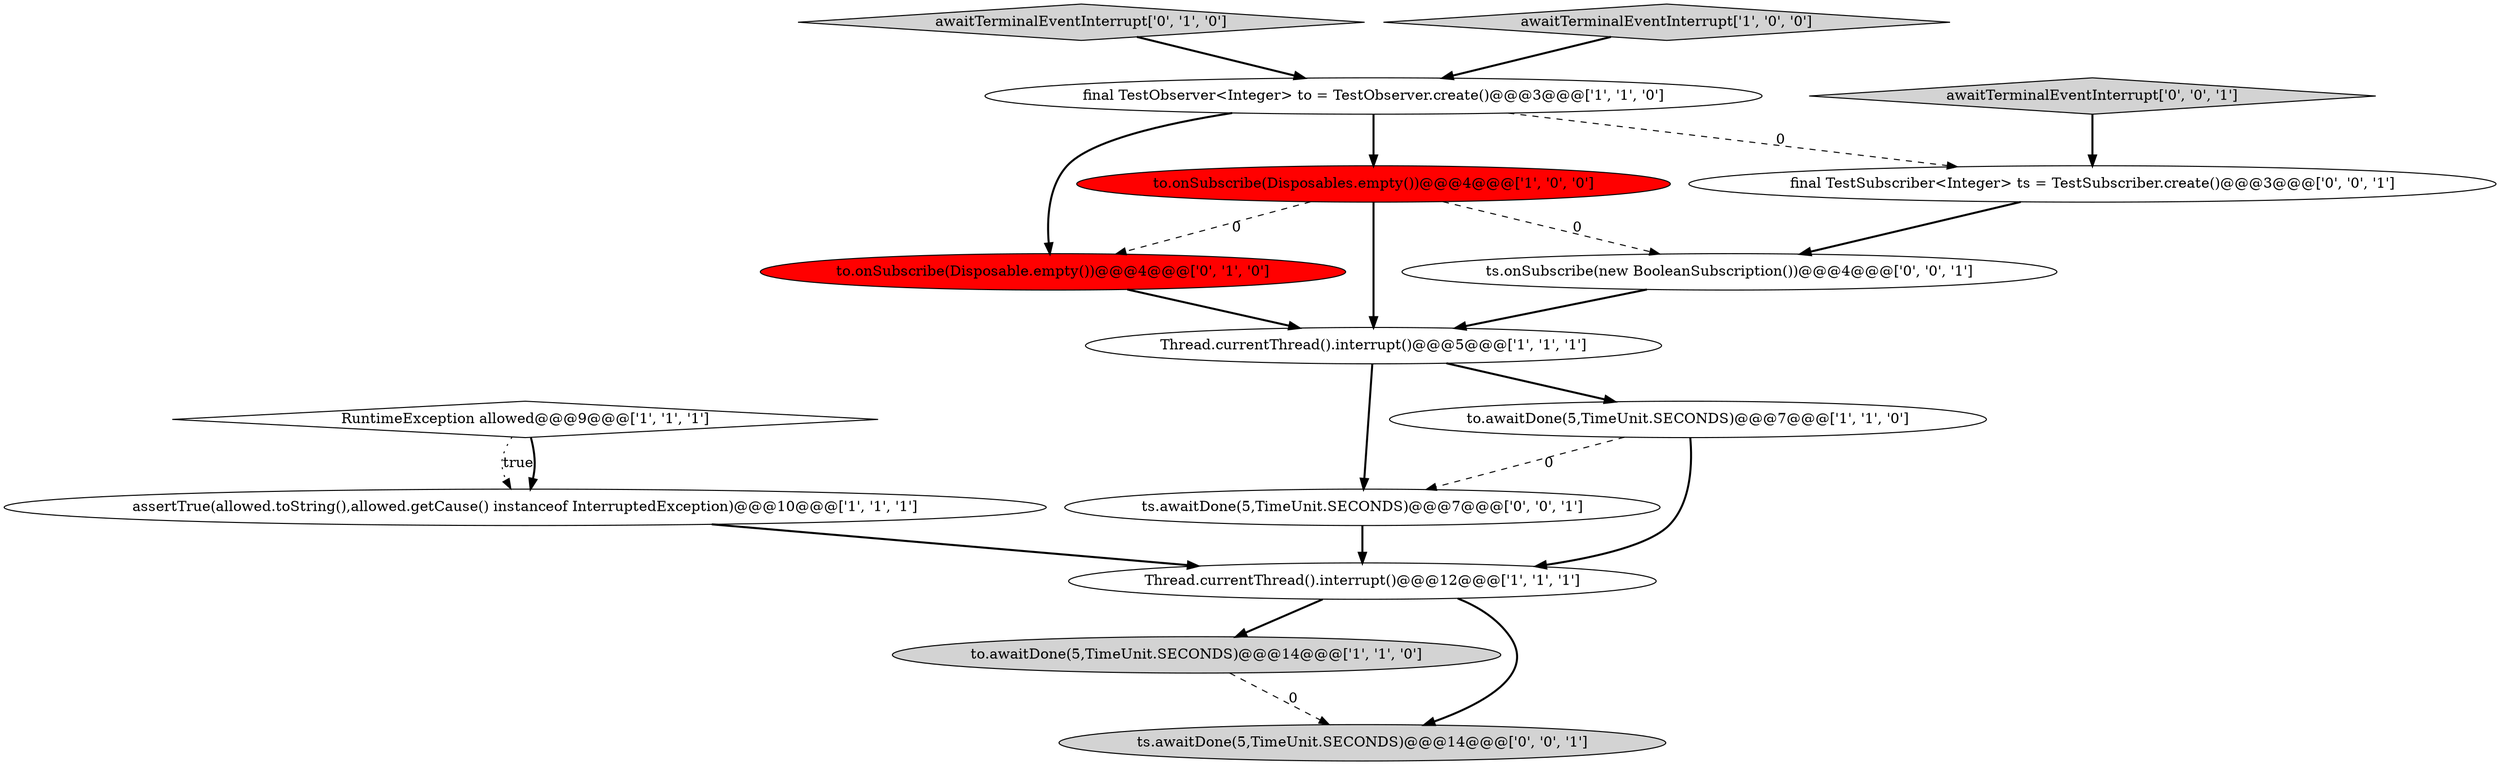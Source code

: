 digraph {
0 [style = filled, label = "assertTrue(allowed.toString(),allowed.getCause() instanceof InterruptedException)@@@10@@@['1', '1', '1']", fillcolor = white, shape = ellipse image = "AAA0AAABBB1BBB"];
10 [style = filled, label = "to.onSubscribe(Disposable.empty())@@@4@@@['0', '1', '0']", fillcolor = red, shape = ellipse image = "AAA1AAABBB2BBB"];
13 [style = filled, label = "awaitTerminalEventInterrupt['0', '0', '1']", fillcolor = lightgray, shape = diamond image = "AAA0AAABBB3BBB"];
15 [style = filled, label = "ts.onSubscribe(new BooleanSubscription())@@@4@@@['0', '0', '1']", fillcolor = white, shape = ellipse image = "AAA0AAABBB3BBB"];
8 [style = filled, label = "to.awaitDone(5,TimeUnit.SECONDS)@@@14@@@['1', '1', '0']", fillcolor = lightgray, shape = ellipse image = "AAA0AAABBB1BBB"];
5 [style = filled, label = "Thread.currentThread().interrupt()@@@12@@@['1', '1', '1']", fillcolor = white, shape = ellipse image = "AAA0AAABBB1BBB"];
12 [style = filled, label = "final TestSubscriber<Integer> ts = TestSubscriber.create()@@@3@@@['0', '0', '1']", fillcolor = white, shape = ellipse image = "AAA0AAABBB3BBB"];
9 [style = filled, label = "awaitTerminalEventInterrupt['0', '1', '0']", fillcolor = lightgray, shape = diamond image = "AAA0AAABBB2BBB"];
6 [style = filled, label = "Thread.currentThread().interrupt()@@@5@@@['1', '1', '1']", fillcolor = white, shape = ellipse image = "AAA0AAABBB1BBB"];
1 [style = filled, label = "to.onSubscribe(Disposables.empty())@@@4@@@['1', '0', '0']", fillcolor = red, shape = ellipse image = "AAA1AAABBB1BBB"];
14 [style = filled, label = "ts.awaitDone(5,TimeUnit.SECONDS)@@@14@@@['0', '0', '1']", fillcolor = lightgray, shape = ellipse image = "AAA0AAABBB3BBB"];
2 [style = filled, label = "RuntimeException allowed@@@9@@@['1', '1', '1']", fillcolor = white, shape = diamond image = "AAA0AAABBB1BBB"];
3 [style = filled, label = "awaitTerminalEventInterrupt['1', '0', '0']", fillcolor = lightgray, shape = diamond image = "AAA0AAABBB1BBB"];
7 [style = filled, label = "to.awaitDone(5,TimeUnit.SECONDS)@@@7@@@['1', '1', '0']", fillcolor = white, shape = ellipse image = "AAA0AAABBB1BBB"];
11 [style = filled, label = "ts.awaitDone(5,TimeUnit.SECONDS)@@@7@@@['0', '0', '1']", fillcolor = white, shape = ellipse image = "AAA0AAABBB3BBB"];
4 [style = filled, label = "final TestObserver<Integer> to = TestObserver.create()@@@3@@@['1', '1', '0']", fillcolor = white, shape = ellipse image = "AAA0AAABBB1BBB"];
4->10 [style = bold, label=""];
5->8 [style = bold, label=""];
2->0 [style = dotted, label="true"];
1->15 [style = dashed, label="0"];
9->4 [style = bold, label=""];
12->15 [style = bold, label=""];
7->11 [style = dashed, label="0"];
15->6 [style = bold, label=""];
1->10 [style = dashed, label="0"];
5->14 [style = bold, label=""];
8->14 [style = dashed, label="0"];
3->4 [style = bold, label=""];
10->6 [style = bold, label=""];
4->12 [style = dashed, label="0"];
11->5 [style = bold, label=""];
7->5 [style = bold, label=""];
2->0 [style = bold, label=""];
1->6 [style = bold, label=""];
13->12 [style = bold, label=""];
6->11 [style = bold, label=""];
4->1 [style = bold, label=""];
6->7 [style = bold, label=""];
0->5 [style = bold, label=""];
}
